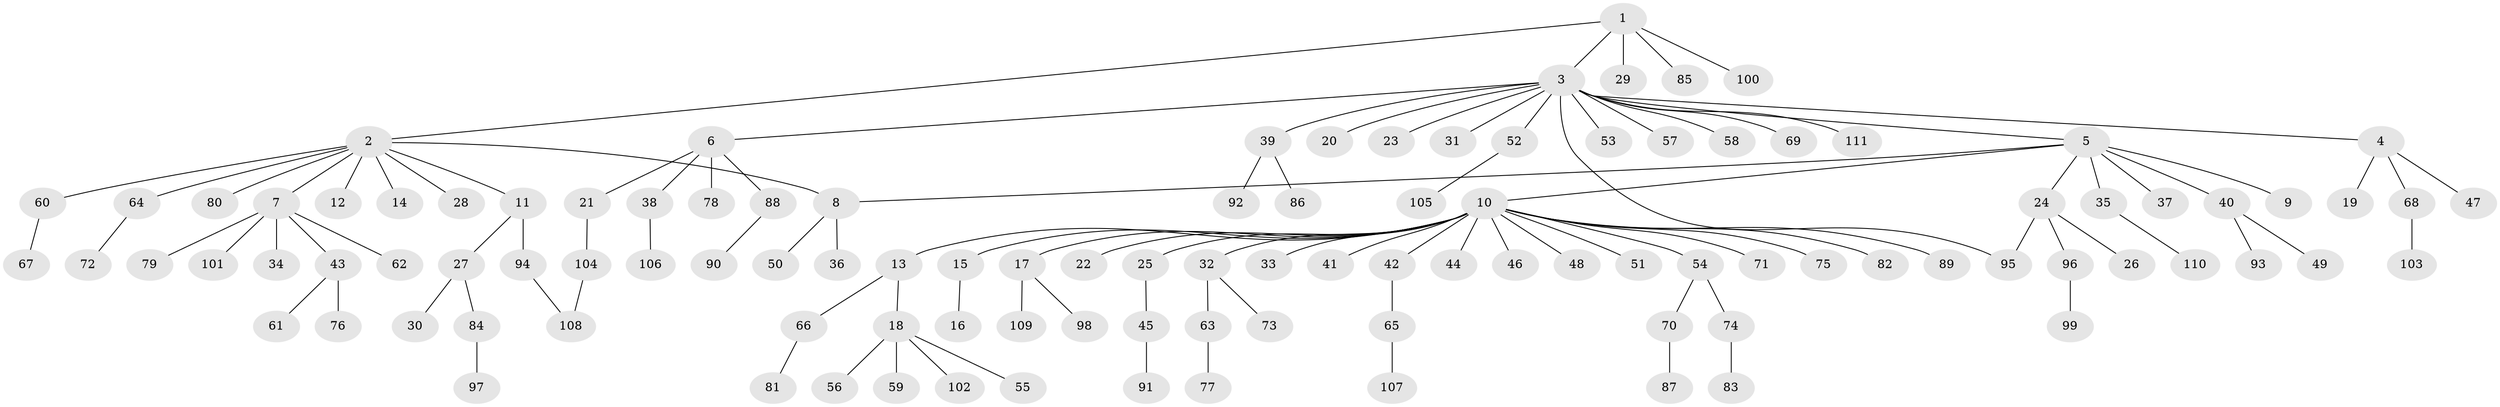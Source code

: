 // coarse degree distribution, {4: 0.023255813953488372, 9: 0.011627906976744186, 18: 0.023255813953488372, 3: 0.05813953488372093, 10: 0.011627906976744186, 5: 0.011627906976744186, 1: 0.686046511627907, 6: 0.011627906976744186, 2: 0.16279069767441862}
// Generated by graph-tools (version 1.1) at 2025/51/02/27/25 19:51:55]
// undirected, 111 vertices, 113 edges
graph export_dot {
graph [start="1"]
  node [color=gray90,style=filled];
  1;
  2;
  3;
  4;
  5;
  6;
  7;
  8;
  9;
  10;
  11;
  12;
  13;
  14;
  15;
  16;
  17;
  18;
  19;
  20;
  21;
  22;
  23;
  24;
  25;
  26;
  27;
  28;
  29;
  30;
  31;
  32;
  33;
  34;
  35;
  36;
  37;
  38;
  39;
  40;
  41;
  42;
  43;
  44;
  45;
  46;
  47;
  48;
  49;
  50;
  51;
  52;
  53;
  54;
  55;
  56;
  57;
  58;
  59;
  60;
  61;
  62;
  63;
  64;
  65;
  66;
  67;
  68;
  69;
  70;
  71;
  72;
  73;
  74;
  75;
  76;
  77;
  78;
  79;
  80;
  81;
  82;
  83;
  84;
  85;
  86;
  87;
  88;
  89;
  90;
  91;
  92;
  93;
  94;
  95;
  96;
  97;
  98;
  99;
  100;
  101;
  102;
  103;
  104;
  105;
  106;
  107;
  108;
  109;
  110;
  111;
  1 -- 2;
  1 -- 3;
  1 -- 29;
  1 -- 85;
  1 -- 100;
  2 -- 7;
  2 -- 8;
  2 -- 11;
  2 -- 12;
  2 -- 14;
  2 -- 28;
  2 -- 60;
  2 -- 64;
  2 -- 80;
  3 -- 4;
  3 -- 5;
  3 -- 6;
  3 -- 20;
  3 -- 23;
  3 -- 31;
  3 -- 39;
  3 -- 52;
  3 -- 53;
  3 -- 57;
  3 -- 58;
  3 -- 69;
  3 -- 95;
  3 -- 111;
  4 -- 19;
  4 -- 47;
  4 -- 68;
  5 -- 8;
  5 -- 9;
  5 -- 10;
  5 -- 24;
  5 -- 35;
  5 -- 37;
  5 -- 40;
  6 -- 21;
  6 -- 38;
  6 -- 78;
  6 -- 88;
  7 -- 34;
  7 -- 43;
  7 -- 62;
  7 -- 79;
  7 -- 101;
  8 -- 36;
  8 -- 50;
  10 -- 13;
  10 -- 15;
  10 -- 17;
  10 -- 22;
  10 -- 25;
  10 -- 32;
  10 -- 33;
  10 -- 41;
  10 -- 42;
  10 -- 44;
  10 -- 46;
  10 -- 48;
  10 -- 51;
  10 -- 54;
  10 -- 71;
  10 -- 75;
  10 -- 82;
  10 -- 89;
  11 -- 27;
  11 -- 94;
  13 -- 18;
  13 -- 66;
  15 -- 16;
  17 -- 98;
  17 -- 109;
  18 -- 55;
  18 -- 56;
  18 -- 59;
  18 -- 102;
  21 -- 104;
  24 -- 26;
  24 -- 95;
  24 -- 96;
  25 -- 45;
  27 -- 30;
  27 -- 84;
  32 -- 63;
  32 -- 73;
  35 -- 110;
  38 -- 106;
  39 -- 86;
  39 -- 92;
  40 -- 49;
  40 -- 93;
  42 -- 65;
  43 -- 61;
  43 -- 76;
  45 -- 91;
  52 -- 105;
  54 -- 70;
  54 -- 74;
  60 -- 67;
  63 -- 77;
  64 -- 72;
  65 -- 107;
  66 -- 81;
  68 -- 103;
  70 -- 87;
  74 -- 83;
  84 -- 97;
  88 -- 90;
  94 -- 108;
  96 -- 99;
  104 -- 108;
}
